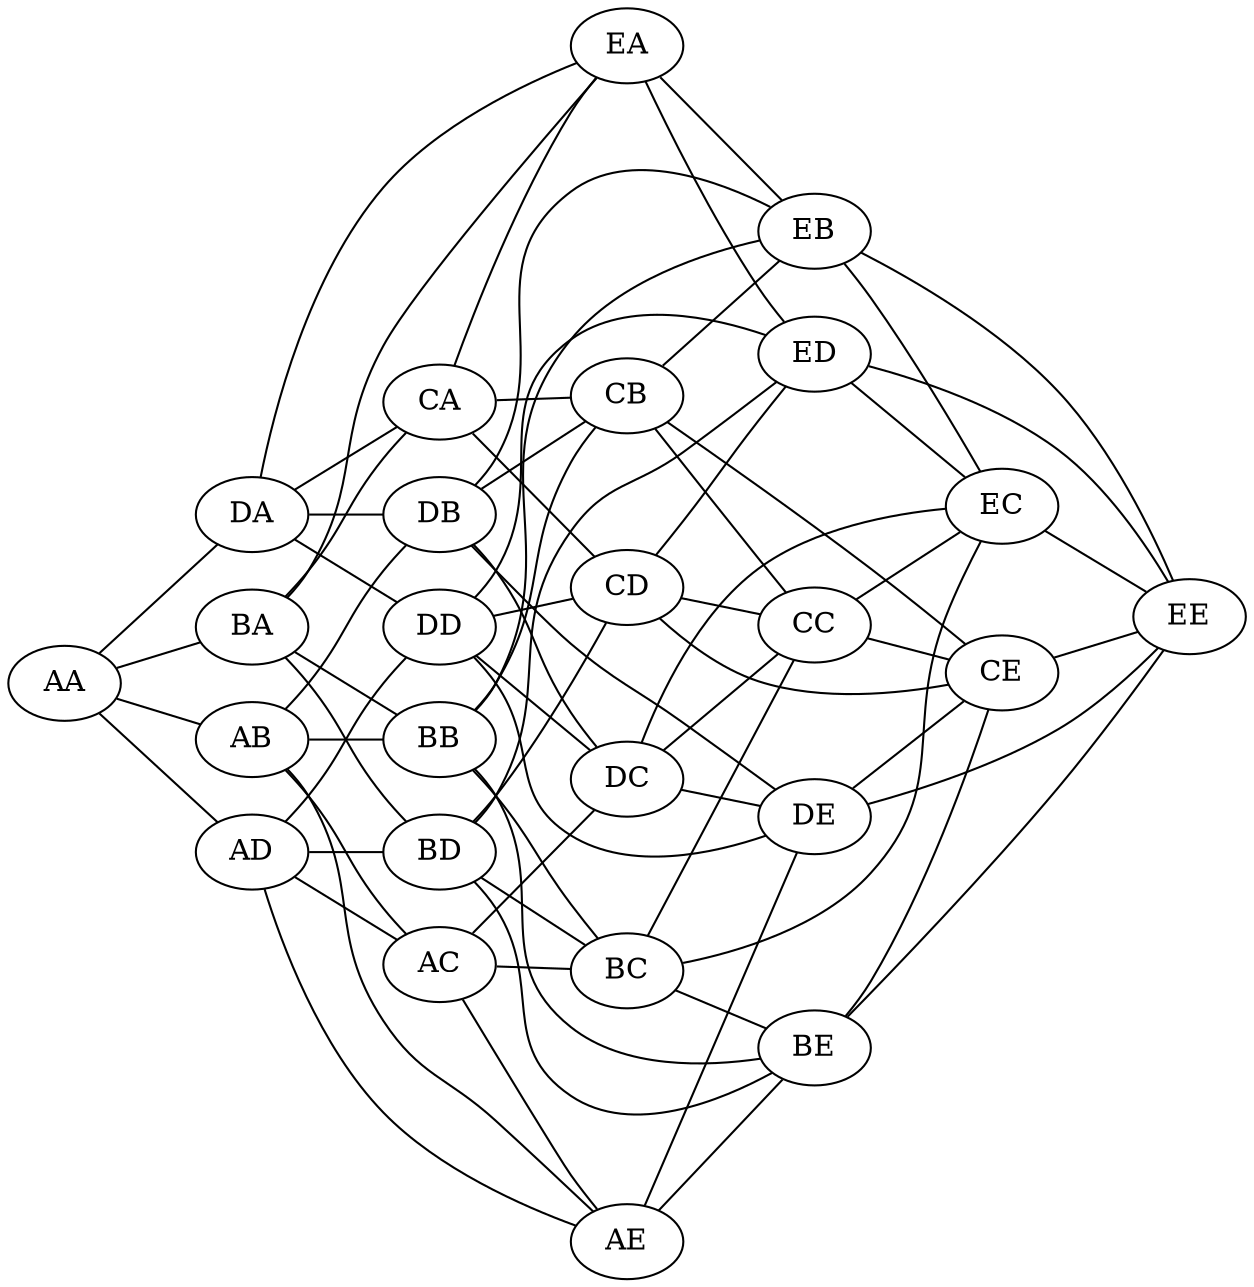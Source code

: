 graph h2 {
	AA
	BA
	DA
	AB
	AD
	BB
	DB
	AC
	AE
	BD
	DD
	BC
	DC
	BE
	DE
	CA
	EA
	CB
	EB
	CD
	ED
	CC
	EC
	CE
	EE
	AA -- BA
	AA -- DA
	AA -- AB
	AA -- AD
	BA -- CA
	BA -- EA
	BA -- BB
	BA -- BD
	DA -- CA
	DA -- EA
	DA -- DB
	DA -- DD
	AB -- BB
	AB -- DB
	AB -- AC
	AB -- AE
	AD -- BD
	AD -- DD
	AD -- AC
	AD -- AE
	BB -- CB
	BB -- EB
	BB -- BC
	BB -- BE
	DB -- CB
	DB -- EB
	DB -- DC
	DB -- DE
	AC -- BC
	AC -- DC
	AC -- AE
	AE -- BE
	AE -- DE
	BD -- CD
	BD -- ED
	BD -- BC
	BD -- BE
	DD -- CD
	DD -- ED
	DD -- DC
	DD -- DE
	BC -- CC
	BC -- EC
	BC -- BE
	DC -- CC
	DC -- EC
	DC -- DE
	BE -- CE
	BE -- EE
	DE -- CE
	DE -- EE
	CA -- EA
	CA -- CB
	CA -- CD
	EA -- EB
	EA -- ED
	CB -- EB
	CB -- CC
	CB -- CE
	EB -- EC
	EB -- EE
	CD -- ED
	CD -- CC
	CD -- CE
	ED -- EC
	ED -- EE
	CC -- EC
	CC -- CE
	EC -- EE
	CE -- EE
	rankdir=LR
}
